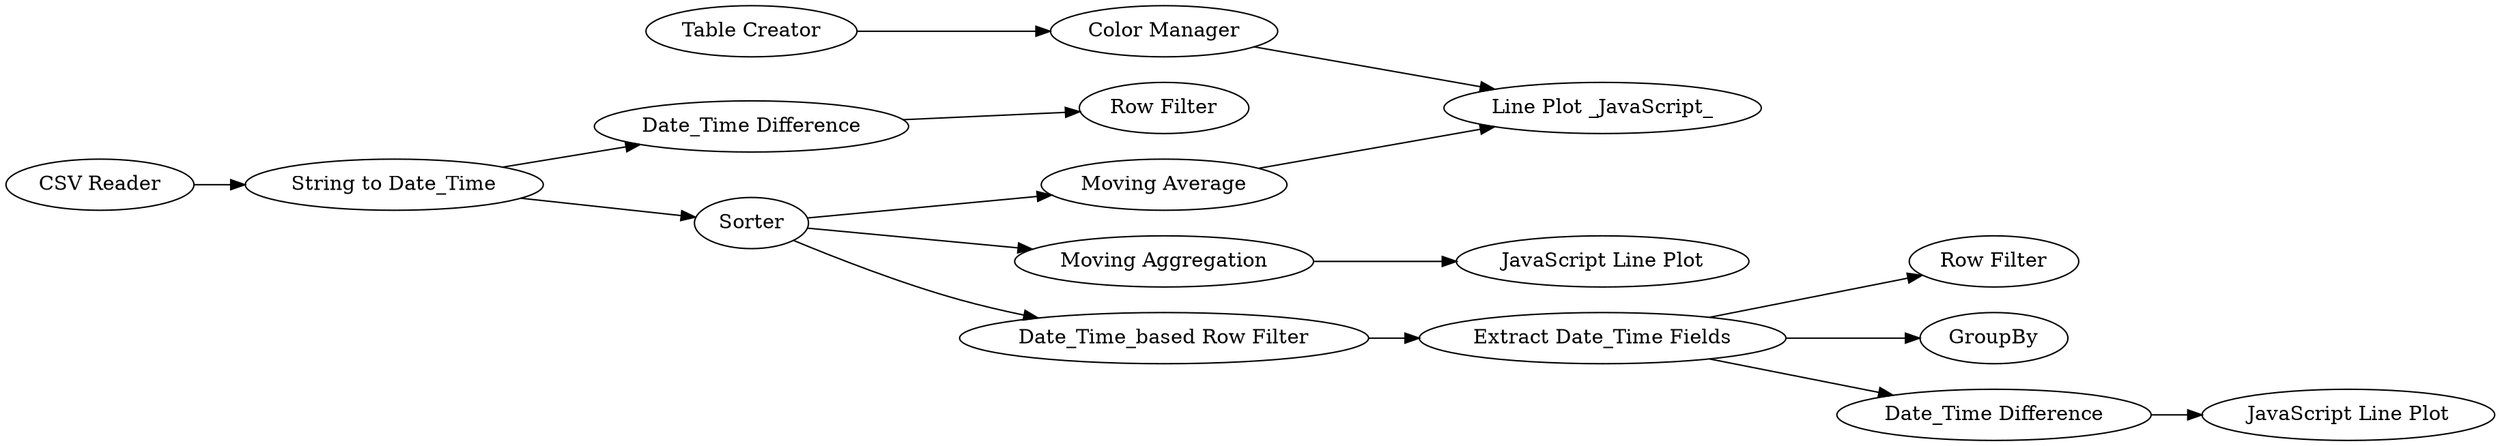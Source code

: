 digraph {
	11 [label="Row Filter"]
	16 [label=GroupBy]
	18 [label="Row Filter"]
	19 [label="Moving Average"]
	23 [label="Moving Aggregation"]
	26 [label="JavaScript Line Plot"]
	28 [label="JavaScript Line Plot"]
	29 [label="String to Date_Time"]
	30 [label="Extract Date_Time Fields"]
	31 [label="Date_Time_based Row Filter"]
	33 [label="Date_Time Difference"]
	34 [label="Date_Time Difference"]
	35 [label="CSV Reader"]
	49 [label="Line Plot _JavaScript_"]
	51 [label=Sorter]
	52 [label="Table Creator"]
	54 [label="Color Manager"]
	19 -> 49
	23 -> 28
	29 -> 51
	29 -> 33
	30 -> 16
	30 -> 11
	30 -> 34
	31 -> 30
	33 -> 18
	34 -> 26
	35 -> 29
	51 -> 19
	51 -> 23
	51 -> 31
	52 -> 54
	54 -> 49
	rankdir=LR
}
